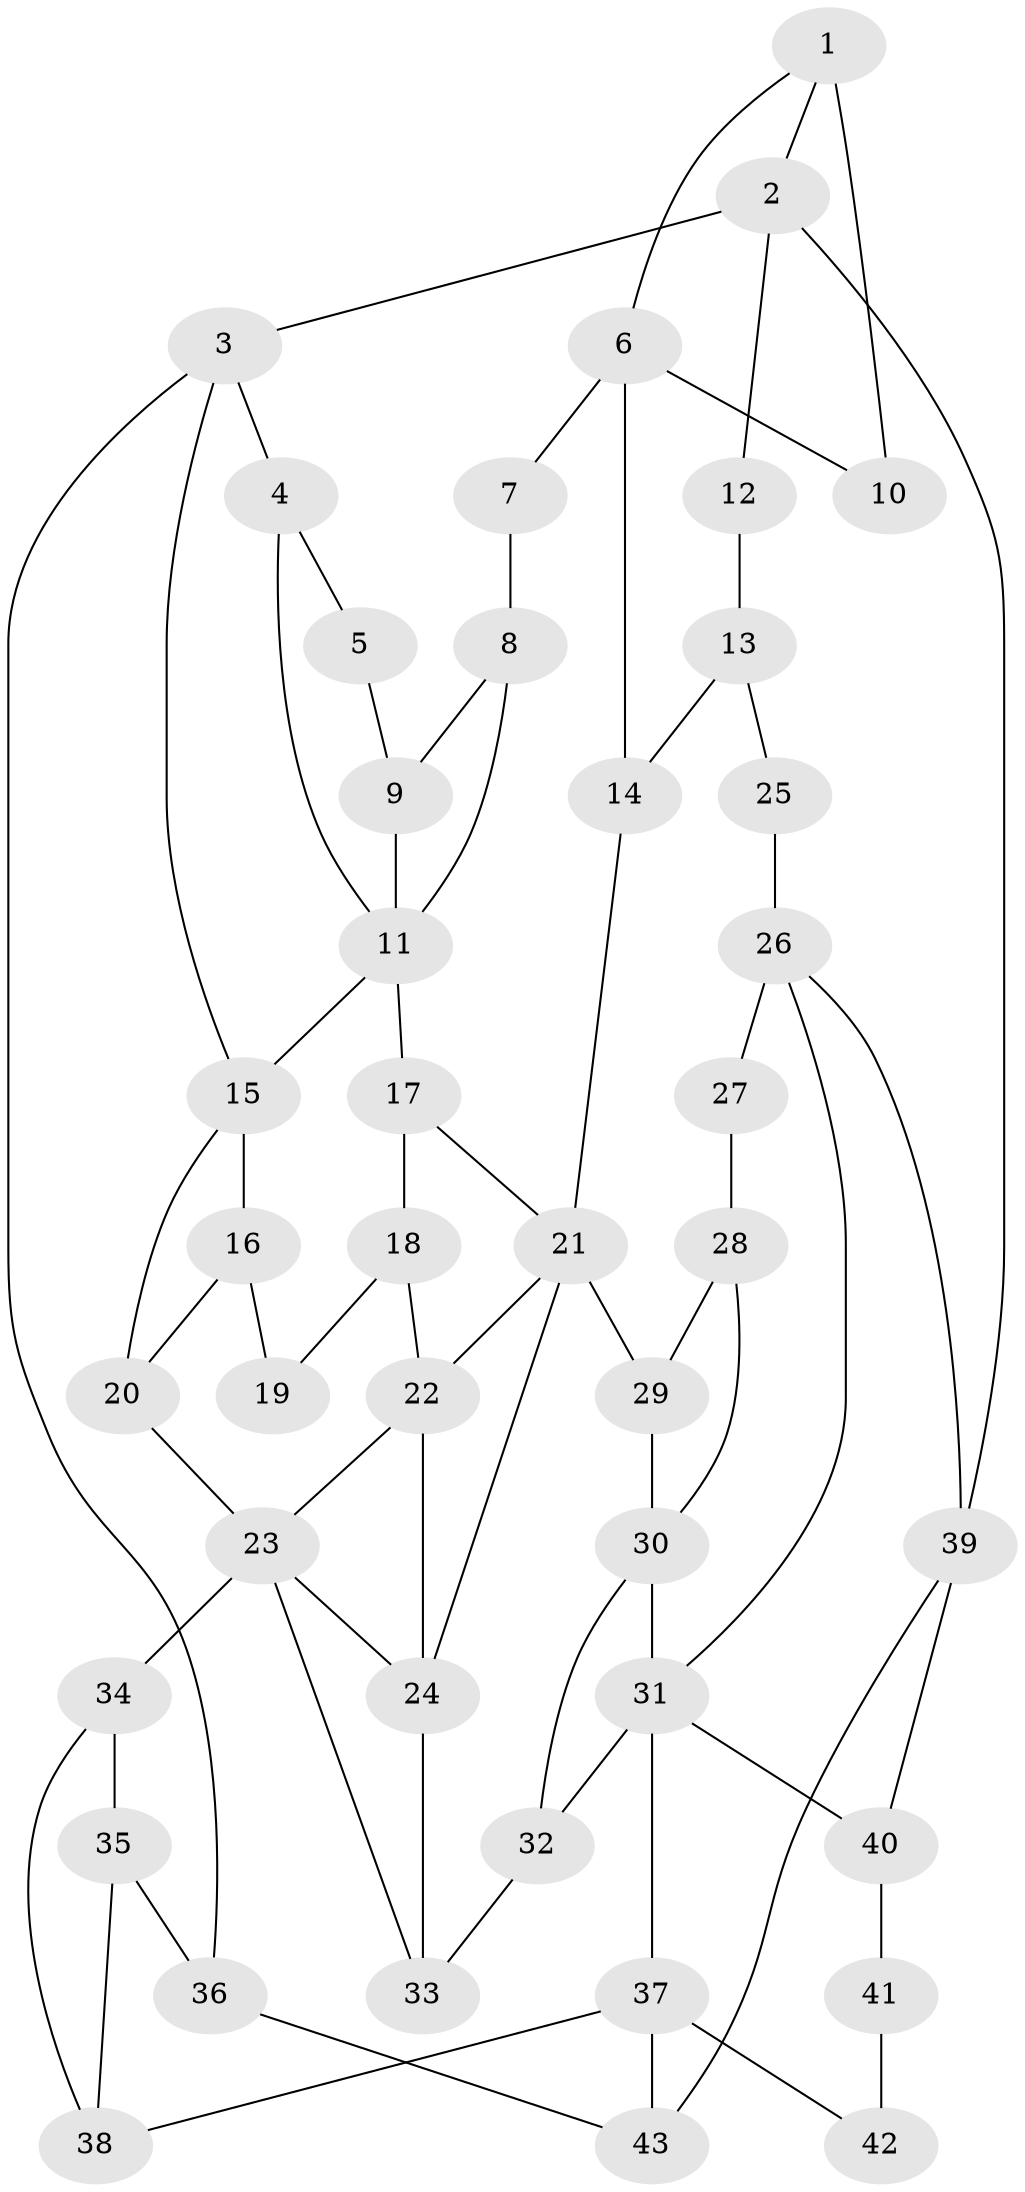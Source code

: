 // original degree distribution, {3: 0.019417475728155338, 4: 0.2621359223300971, 6: 0.23300970873786409, 5: 0.4854368932038835}
// Generated by graph-tools (version 1.1) at 2025/54/03/04/25 22:54:14]
// undirected, 43 vertices, 69 edges
graph export_dot {
  node [color=gray90,style=filled];
  1;
  2;
  3;
  4;
  5;
  6;
  7;
  8;
  9;
  10;
  11;
  12;
  13;
  14;
  15;
  16;
  17;
  18;
  19;
  20;
  21;
  22;
  23;
  24;
  25;
  26;
  27;
  28;
  29;
  30;
  31;
  32;
  33;
  34;
  35;
  36;
  37;
  38;
  39;
  40;
  41;
  42;
  43;
  1 -- 2 [weight=1.0];
  1 -- 6 [weight=1.0];
  1 -- 10 [weight=2.0];
  2 -- 3 [weight=1.0];
  2 -- 12 [weight=1.0];
  2 -- 39 [weight=1.0];
  3 -- 4 [weight=1.0];
  3 -- 15 [weight=1.0];
  3 -- 36 [weight=1.0];
  4 -- 5 [weight=1.0];
  4 -- 11 [weight=1.0];
  5 -- 9 [weight=2.0];
  6 -- 7 [weight=2.0];
  6 -- 10 [weight=1.0];
  6 -- 14 [weight=2.0];
  7 -- 8 [weight=2.0];
  8 -- 9 [weight=3.0];
  8 -- 11 [weight=1.0];
  9 -- 11 [weight=1.0];
  11 -- 15 [weight=1.0];
  11 -- 17 [weight=1.0];
  12 -- 13 [weight=2.0];
  13 -- 14 [weight=2.0];
  13 -- 25 [weight=2.0];
  14 -- 21 [weight=1.0];
  15 -- 16 [weight=3.0];
  15 -- 20 [weight=1.0];
  16 -- 19 [weight=2.0];
  16 -- 20 [weight=1.0];
  17 -- 18 [weight=2.0];
  17 -- 21 [weight=1.0];
  18 -- 19 [weight=2.0];
  18 -- 22 [weight=2.0];
  20 -- 23 [weight=1.0];
  21 -- 22 [weight=1.0];
  21 -- 24 [weight=1.0];
  21 -- 29 [weight=2.0];
  22 -- 23 [weight=1.0];
  22 -- 24 [weight=1.0];
  23 -- 24 [weight=1.0];
  23 -- 33 [weight=1.0];
  23 -- 34 [weight=2.0];
  24 -- 33 [weight=1.0];
  25 -- 26 [weight=2.0];
  26 -- 27 [weight=2.0];
  26 -- 31 [weight=1.0];
  26 -- 39 [weight=1.0];
  27 -- 28 [weight=1.0];
  28 -- 29 [weight=1.0];
  28 -- 30 [weight=1.0];
  29 -- 30 [weight=1.0];
  30 -- 31 [weight=1.0];
  30 -- 32 [weight=1.0];
  31 -- 32 [weight=1.0];
  31 -- 37 [weight=1.0];
  31 -- 40 [weight=1.0];
  32 -- 33 [weight=1.0];
  34 -- 35 [weight=1.0];
  34 -- 38 [weight=1.0];
  35 -- 36 [weight=4.0];
  35 -- 38 [weight=1.0];
  36 -- 43 [weight=2.0];
  37 -- 38 [weight=1.0];
  37 -- 42 [weight=2.0];
  37 -- 43 [weight=2.0];
  39 -- 40 [weight=1.0];
  39 -- 43 [weight=1.0];
  40 -- 41 [weight=2.0];
  41 -- 42 [weight=4.0];
}
